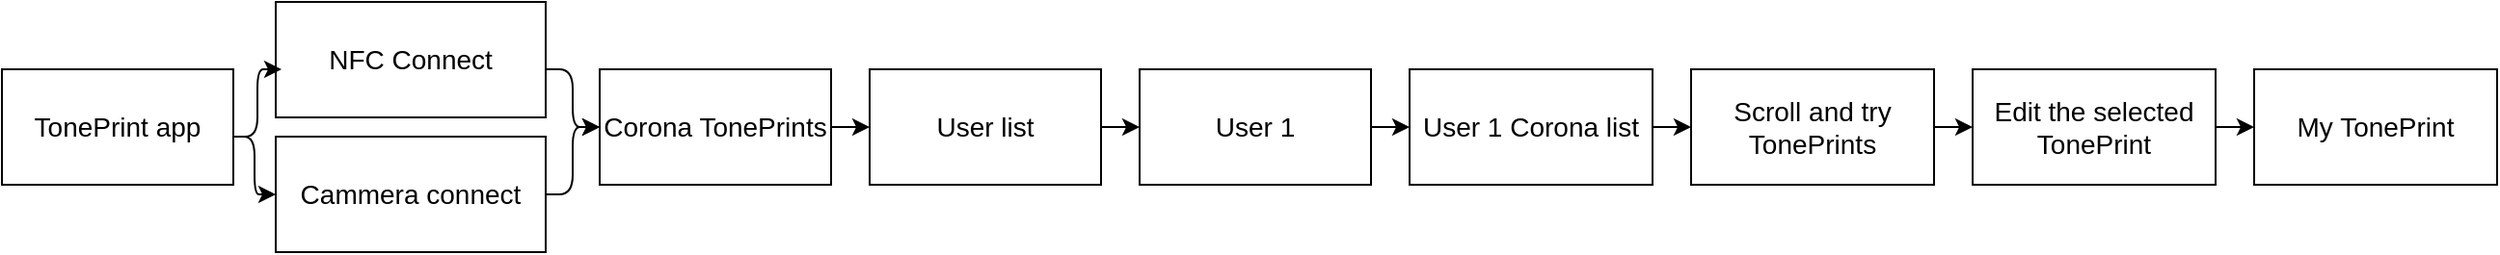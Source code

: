 <mxfile type="device" version="10.7.7"><diagram id="auS0gg_jwv2jUzMltq5P" name="Page-1"><mxGraphModel grid="1" dx="1443" dy="820" gridSize="10" guides="1" tooltips="1" connect="1" arrows="1" fold="1" page="1" pageScale="1" pageWidth="827" pageHeight="1169" math="0" shadow="0"><root><mxCell id="0" /><mxCell id="1" parent="0" /><mxCell id="vIAHzB3cvxXkcl2ZzCOp-18" value="TonePrint app" parent="1" style="rounded=0;whiteSpace=wrap;html=1;fontSize=14;" vertex="1"><mxGeometry as="geometry" x="80" y="120" width="120" height="60" /></mxCell><mxCell id="vIAHzB3cvxXkcl2ZzCOp-19" value="NFC Connect" parent="1" style="rounded=0;whiteSpace=wrap;html=1;fontSize=14;" vertex="1"><mxGeometry as="geometry" x="222" y="85" width="140" height="60" /></mxCell><mxCell id="vIAHzB3cvxXkcl2ZzCOp-20" value="Cammera connect" parent="1" style="rounded=0;whiteSpace=wrap;html=1;fontSize=14;" vertex="1"><mxGeometry as="geometry" x="222" y="155" width="140" height="60" /></mxCell><mxCell id="vIAHzB3cvxXkcl2ZzCOp-33" parent="1" style="edgeStyle=elbowEdgeStyle;rounded=0;orthogonalLoop=1;jettySize=auto;html=1;exitX=1;exitY=0.5;exitDx=0;exitDy=0;entryX=0;entryY=0.5;entryDx=0;entryDy=0;fontSize=14;" edge="1" source="vIAHzB3cvxXkcl2ZzCOp-21" target="vIAHzB3cvxXkcl2ZzCOp-22"><mxGeometry as="geometry" relative="1" /></mxCell><mxCell id="vIAHzB3cvxXkcl2ZzCOp-21" value="Corona TonePrints&lt;br&gt;" parent="1" style="rounded=0;whiteSpace=wrap;html=1;fontSize=14;" vertex="1"><mxGeometry as="geometry" x="390" y="120" width="120" height="60" /></mxCell><mxCell id="vIAHzB3cvxXkcl2ZzCOp-34" parent="1" style="edgeStyle=elbowEdgeStyle;rounded=0;orthogonalLoop=1;jettySize=auto;html=1;exitX=1;exitY=0.5;exitDx=0;exitDy=0;entryX=0;entryY=0.5;entryDx=0;entryDy=0;fontSize=14;" edge="1" source="vIAHzB3cvxXkcl2ZzCOp-22" target="vIAHzB3cvxXkcl2ZzCOp-23"><mxGeometry as="geometry" relative="1" /></mxCell><mxCell id="vIAHzB3cvxXkcl2ZzCOp-22" value="User list&lt;br&gt;" parent="1" style="rounded=0;whiteSpace=wrap;html=1;fontSize=14;" vertex="1"><mxGeometry as="geometry" x="530" y="120" width="120" height="60" /></mxCell><mxCell id="vIAHzB3cvxXkcl2ZzCOp-35" parent="1" style="edgeStyle=elbowEdgeStyle;rounded=0;orthogonalLoop=1;jettySize=auto;html=1;exitX=1;exitY=0.5;exitDx=0;exitDy=0;entryX=0;entryY=0.5;entryDx=0;entryDy=0;fontSize=14;" edge="1" source="vIAHzB3cvxXkcl2ZzCOp-23" target="vIAHzB3cvxXkcl2ZzCOp-24"><mxGeometry as="geometry" relative="1" /></mxCell><mxCell id="vIAHzB3cvxXkcl2ZzCOp-23" value="User 1&lt;br&gt;" parent="1" style="rounded=0;whiteSpace=wrap;html=1;fontSize=14;" vertex="1"><mxGeometry as="geometry" x="670" y="120" width="120" height="60" /></mxCell><mxCell id="vIAHzB3cvxXkcl2ZzCOp-37" parent="1" style="edgeStyle=elbowEdgeStyle;rounded=0;orthogonalLoop=1;jettySize=auto;html=1;exitX=1;exitY=0.5;exitDx=0;exitDy=0;entryX=0;entryY=0.5;entryDx=0;entryDy=0;fontSize=14;" edge="1" source="vIAHzB3cvxXkcl2ZzCOp-24" target="vIAHzB3cvxXkcl2ZzCOp-25"><mxGeometry as="geometry" relative="1" /></mxCell><mxCell id="vIAHzB3cvxXkcl2ZzCOp-24" value="User 1 Corona list&lt;br&gt;" parent="1" style="rounded=0;whiteSpace=wrap;html=1;fontSize=14;" vertex="1"><mxGeometry as="geometry" x="810" y="120" width="126" height="60" /></mxCell><mxCell id="vIAHzB3cvxXkcl2ZzCOp-38" parent="1" style="edgeStyle=elbowEdgeStyle;rounded=0;orthogonalLoop=1;jettySize=auto;html=1;exitX=1;exitY=0.5;exitDx=0;exitDy=0;fontSize=14;" edge="1" source="vIAHzB3cvxXkcl2ZzCOp-25" target="vIAHzB3cvxXkcl2ZzCOp-26"><mxGeometry as="geometry" relative="1" /></mxCell><mxCell id="vIAHzB3cvxXkcl2ZzCOp-25" value="Scroll and try TonePrints" parent="1" style="rounded=0;whiteSpace=wrap;html=1;fontSize=14;" vertex="1"><mxGeometry as="geometry" x="956" y="120" width="126" height="60" /></mxCell><mxCell id="vIAHzB3cvxXkcl2ZzCOp-39" parent="1" style="edgeStyle=elbowEdgeStyle;rounded=0;orthogonalLoop=1;jettySize=auto;html=1;exitX=1;exitY=0.5;exitDx=0;exitDy=0;entryX=0;entryY=0.5;entryDx=0;entryDy=0;fontSize=14;" edge="1" source="vIAHzB3cvxXkcl2ZzCOp-26" target="vIAHzB3cvxXkcl2ZzCOp-27"><mxGeometry as="geometry" relative="1" /></mxCell><mxCell id="vIAHzB3cvxXkcl2ZzCOp-26" value="Edit the selected TonePrint&lt;br&gt;" parent="1" style="rounded=0;whiteSpace=wrap;html=1;fontSize=14;" vertex="1"><mxGeometry as="geometry" x="1102" y="120" width="126" height="60" /></mxCell><mxCell id="vIAHzB3cvxXkcl2ZzCOp-27" value="My TonePrint&lt;br&gt;" parent="1" style="rounded=0;whiteSpace=wrap;html=1;fontSize=14;" vertex="1"><mxGeometry as="geometry" x="1248" y="120" width="126" height="60" /></mxCell><mxCell id="vIAHzB3cvxXkcl2ZzCOp-29" value="" parent="1" style="endArrow=classic;html=1;fontSize=14;edgeStyle=elbowEdgeStyle;" edge="1"><mxGeometry as="geometry" relative="1" width="50" height="50"><mxPoint as="sourcePoint" x="200" y="155" /><mxPoint as="targetPoint" x="225" y="120" /></mxGeometry></mxCell><mxCell id="vIAHzB3cvxXkcl2ZzCOp-30" value="" parent="1" style="endArrow=classic;html=1;fontSize=14;entryX=0;entryY=0.5;entryDx=0;entryDy=0;edgeStyle=elbowEdgeStyle;" edge="1" target="vIAHzB3cvxXkcl2ZzCOp-20"><mxGeometry as="geometry" relative="1" width="50" height="50"><mxPoint as="sourcePoint" x="200" y="155" /><mxPoint as="targetPoint" x="250" y="105" /></mxGeometry></mxCell><mxCell id="vIAHzB3cvxXkcl2ZzCOp-31" value="" parent="1" style="endArrow=classic;html=1;fontSize=14;edgeStyle=elbowEdgeStyle;entryX=0;entryY=0.5;entryDx=0;entryDy=0;" edge="1" target="vIAHzB3cvxXkcl2ZzCOp-21"><mxGeometry as="geometry" relative="1" width="50" height="50"><mxPoint as="sourcePoint" x="362" y="120" /><mxPoint as="targetPoint" x="412" y="70" /></mxGeometry></mxCell><mxCell id="vIAHzB3cvxXkcl2ZzCOp-32" value="" parent="1" style="endArrow=classic;html=1;fontSize=14;edgeStyle=elbowEdgeStyle;entryX=0;entryY=0.5;entryDx=0;entryDy=0;" edge="1" target="vIAHzB3cvxXkcl2ZzCOp-21"><mxGeometry as="geometry" relative="1" width="50" height="50"><mxPoint as="sourcePoint" x="362" y="185" /><mxPoint as="targetPoint" x="400" y="160" /></mxGeometry></mxCell></root></mxGraphModel></diagram></mxfile>